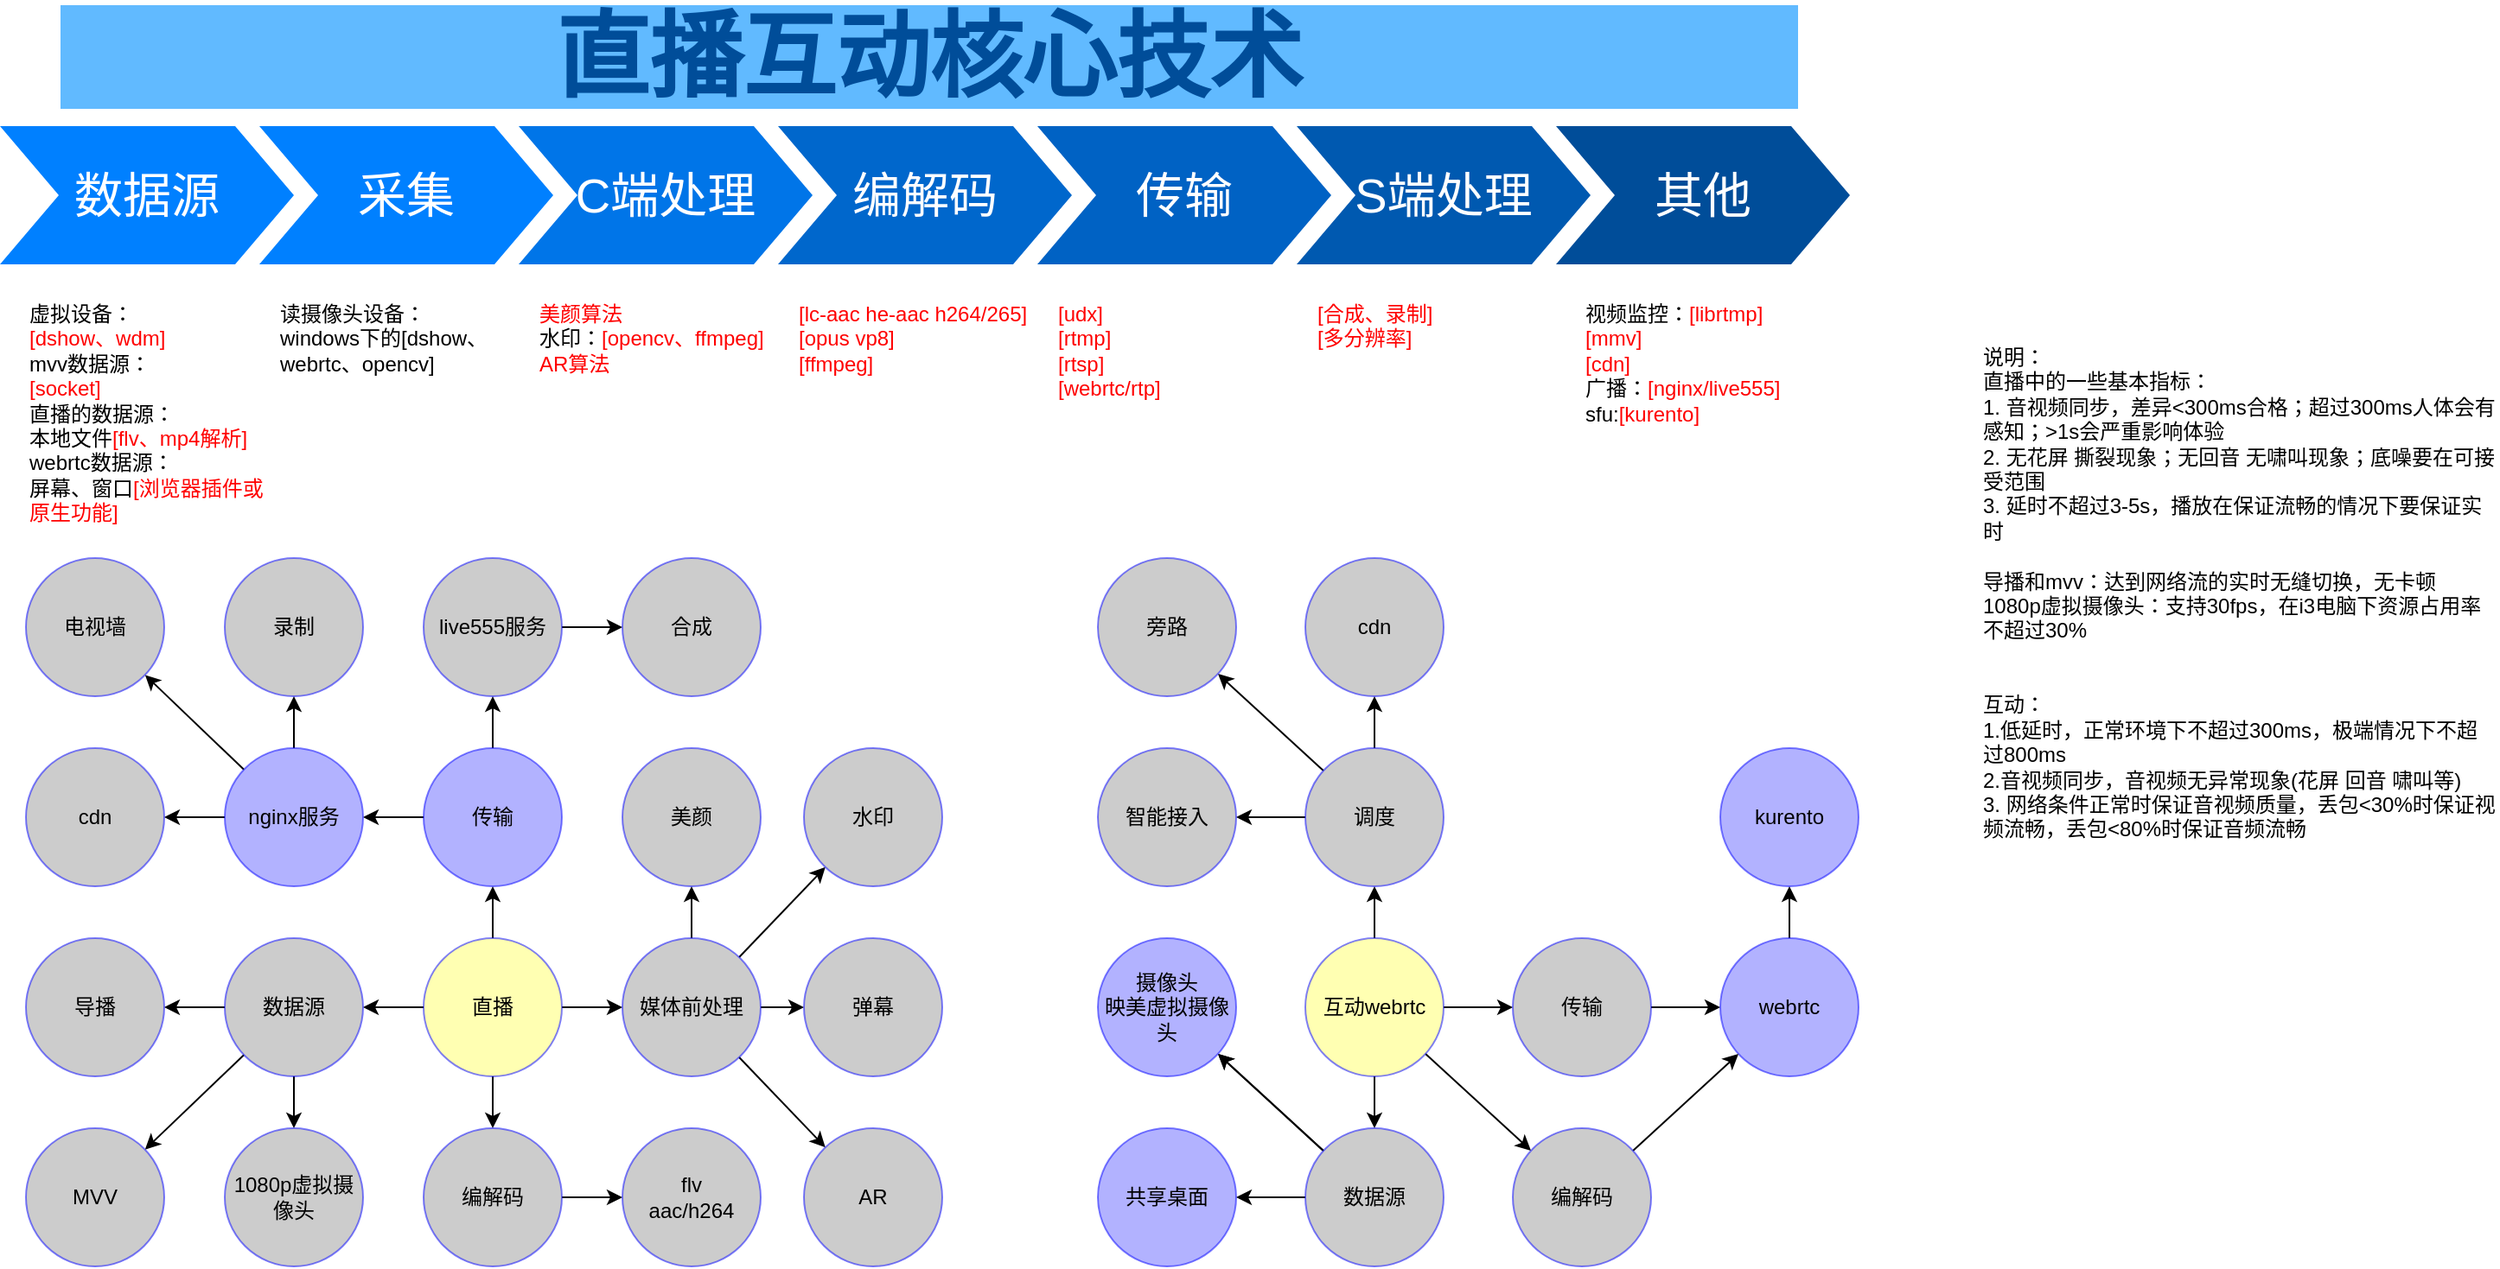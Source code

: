 <mxfile version="10.6.7" type="github"><diagram name="Page-1" id="d9b1e647-80fa-b4a2-5024-87a742678bcc"><mxGraphModel dx="1558" dy="662" grid="1" gridSize="10" guides="1" tooltips="1" connect="1" arrows="1" fold="1" page="1" pageScale="1" pageWidth="1100" pageHeight="850" background="#ffffff" math="0" shadow="0"><root><mxCell id="0"/><mxCell id="1" parent="0"/><mxCell id="57fe6abec08f04cb-1" value="采集" style="shape=step;whiteSpace=wrap;html=1;fontSize=28;fillColor=#0080FF;fontColor=#FFFFFF;strokeColor=none;" parent="1" vertex="1"><mxGeometry x="155" y="170" width="170" height="80" as="geometry"/></mxCell><mxCell id="57fe6abec08f04cb-2" value="C端处理" style="shape=step;whiteSpace=wrap;html=1;fontSize=28;fillColor=#0075E8;fontColor=#FFFFFF;strokeColor=none;" parent="1" vertex="1"><mxGeometry x="305" y="170" width="170" height="80" as="geometry"/></mxCell><mxCell id="57fe6abec08f04cb-3" value="编解码" style="shape=step;whiteSpace=wrap;html=1;fontSize=28;fillColor=#0067CC;fontColor=#FFFFFF;strokeColor=none;" parent="1" vertex="1"><mxGeometry x="455" y="170" width="170" height="80" as="geometry"/></mxCell><mxCell id="57fe6abec08f04cb-4" value="传输" style="shape=step;whiteSpace=wrap;html=1;fontSize=28;fillColor=#0062C4;fontColor=#FFFFFF;strokeColor=none;" parent="1" vertex="1"><mxGeometry x="605" y="170" width="170" height="80" as="geometry"/></mxCell><mxCell id="57fe6abec08f04cb-5" value="S端处理" style="shape=step;whiteSpace=wrap;html=1;fontSize=28;fillColor=#0059B0;fontColor=#FFFFFF;strokeColor=none;" parent="1" vertex="1"><mxGeometry x="755" y="170" width="170" height="80" as="geometry"/></mxCell><mxCell id="57fe6abec08f04cb-6" value="其他" style="shape=step;whiteSpace=wrap;html=1;fontSize=28;fillColor=#004D99;fontColor=#FFFFFF;strokeColor=none;" parent="1" vertex="1"><mxGeometry x="905" y="170" width="170" height="80" as="geometry"/></mxCell><mxCell id="57fe6abec08f04cb-7" value="&lt;span&gt;直播互动核心技术&lt;/span&gt;" style="text;html=1;strokeColor=none;fillColor=#61BAFF;align=center;verticalAlign=middle;whiteSpace=wrap;fontSize=54;fontStyle=1;fontColor=#004D99;" parent="1" vertex="1"><mxGeometry x="40" y="100" width="1005" height="60" as="geometry"/></mxCell><mxCell id="57fe6abec08f04cb-8" value="读摄像头设备：&lt;br&gt;windows下的[dshow、webrtc、opencv]&lt;font color=&quot;#ff0000&quot;&gt;&lt;br&gt;&lt;/font&gt;&lt;font color=&quot;#ff0000&quot;&gt;&lt;br&gt;&lt;/font&gt;" style="text;spacingTop=-5;fillColor=#ffffff;whiteSpace=wrap;html=1;align=left;fontSize=12;fontFamily=Helvetica;fillColor=none;strokeColor=none;" parent="1" vertex="1"><mxGeometry x="165" y="270" width="140" height="210" as="geometry"/></mxCell><mxCell id="57fe6abec08f04cb-9" value="&lt;font color=&quot;#ff0000&quot;&gt;美颜算法&lt;/font&gt;&lt;br&gt;水印：&lt;font color=&quot;#ff0000&quot;&gt;[opencv、ffmpeg]&lt;/font&gt;&lt;br&gt;&lt;font color=&quot;#ff0000&quot;&gt;AR算法&lt;/font&gt;&lt;br&gt;&lt;br&gt;&lt;br&gt;&lt;br&gt;&lt;br&gt;&lt;br&gt;" style="text;spacingTop=-5;fillColor=#ffffff;whiteSpace=wrap;html=1;align=left;fontSize=12;fontFamily=Helvetica;fillColor=none;strokeColor=none;" parent="1" vertex="1"><mxGeometry x="315" y="270" width="140" height="210" as="geometry"/></mxCell><mxCell id="57fe6abec08f04cb-10" value="&lt;font color=&quot;#ff0000&quot;&gt;[lc-aac he-aac h264/265]&lt;br&gt;[opus vp8]&lt;br&gt;[ffmpeg]&lt;/font&gt;&lt;br&gt;" style="text;spacingTop=-5;fillColor=#ffffff;whiteSpace=wrap;html=1;align=left;fontSize=12;fontFamily=Helvetica;fillColor=none;strokeColor=none;" parent="1" vertex="1"><mxGeometry x="465" y="270" width="140" height="210" as="geometry"/></mxCell><mxCell id="57fe6abec08f04cb-11" value="&lt;font color=&quot;#ff0000&quot;&gt;[udx]&lt;br&gt;[rtmp]&lt;br&gt;[rtsp]&lt;br&gt;[webrtc/rtp]&lt;/font&gt;&lt;br&gt;" style="text;spacingTop=-5;fillColor=#ffffff;whiteSpace=wrap;html=1;align=left;fontSize=12;fontFamily=Helvetica;fillColor=none;strokeColor=none;" parent="1" vertex="1"><mxGeometry x="615" y="270" width="140" height="210" as="geometry"/></mxCell><mxCell id="57fe6abec08f04cb-12" value="&lt;font color=&quot;#ff0000&quot;&gt;[合成、录制]&lt;br&gt;[多分辨率]&lt;/font&gt;&lt;br&gt;" style="text;spacingTop=-5;fillColor=#ffffff;whiteSpace=wrap;html=1;align=left;fontSize=12;fontFamily=Helvetica;fillColor=none;strokeColor=none;" parent="1" vertex="1"><mxGeometry x="765" y="270" width="140" height="210" as="geometry"/></mxCell><mxCell id="57fe6abec08f04cb-13" value="视频监控：&lt;font color=&quot;#ff0000&quot;&gt;[librtmp]&lt;br&gt;[mmv]&lt;br&gt;[cdn]&lt;br&gt;&lt;/font&gt;广播：&lt;font color=&quot;#ff0000&quot;&gt;[nginx/live555]&lt;/font&gt;&lt;br&gt;sfu:&lt;font color=&quot;#ff0000&quot;&gt;[kurento]&lt;/font&gt;&lt;br&gt;" style="text;spacingTop=-5;fillColor=#ffffff;whiteSpace=wrap;html=1;align=left;fontSize=12;fontFamily=Helvetica;fillColor=none;strokeColor=none;" parent="1" vertex="1"><mxGeometry x="920" y="270" width="140" height="210" as="geometry"/></mxCell><mxCell id="cftYcmUsIekW-gj1pgEN-3" value="数据源" style="shape=step;whiteSpace=wrap;html=1;fontSize=28;fillColor=#0080FF;fontColor=#FFFFFF;strokeColor=none;" parent="1" vertex="1"><mxGeometry x="5" y="170" width="170" height="80" as="geometry"/></mxCell><mxCell id="cftYcmUsIekW-gj1pgEN-4" value="虚拟设备：&lt;br&gt;&lt;font color=&quot;#ff0000&quot;&gt;[dshow、wdm]&lt;/font&gt;&lt;br&gt;mvv数据源：&lt;br&gt;&lt;font color=&quot;#ff0000&quot;&gt;[socket]&lt;/font&gt;&lt;br&gt;直播的数据源：&lt;br&gt;本地文件&lt;font color=&quot;#ff0000&quot;&gt;[flv、mp4解析]&lt;/font&gt;&lt;br&gt;webrtc数据源：&lt;br&gt;屏幕、窗口&lt;font color=&quot;#ff0000&quot;&gt;[浏览器插件或原生功能]&lt;/font&gt;&lt;br&gt;&lt;br&gt;&lt;br&gt;" style="text;spacingTop=-5;fillColor=#ffffff;whiteSpace=wrap;html=1;align=left;fontSize=12;fontFamily=Helvetica;fillColor=none;strokeColor=none;" parent="1" vertex="1"><mxGeometry x="20" y="270" width="140" height="210" as="geometry"/></mxCell><mxCell id="gKUl0aOFN743gMQYFfyi-2" value="" style="rounded=0;orthogonalLoop=1;jettySize=auto;html=1;" edge="1" parent="1" source="cftYcmUsIekW-gj1pgEN-7" target="gKUl0aOFN743gMQYFfyi-1"><mxGeometry relative="1" as="geometry"/></mxCell><mxCell id="gKUl0aOFN743gMQYFfyi-4" value="" style="rounded=0;orthogonalLoop=1;jettySize=auto;html=1;" edge="1" parent="1" source="cftYcmUsIekW-gj1pgEN-7" target="gKUl0aOFN743gMQYFfyi-3"><mxGeometry relative="1" as="geometry"/></mxCell><mxCell id="gKUl0aOFN743gMQYFfyi-13" value="" style="edgeStyle=none;rounded=0;orthogonalLoop=1;jettySize=auto;html=1;" edge="1" parent="1" source="cftYcmUsIekW-gj1pgEN-7" target="gKUl0aOFN743gMQYFfyi-12"><mxGeometry relative="1" as="geometry"/></mxCell><mxCell id="gKUl0aOFN743gMQYFfyi-23" value="" style="edgeStyle=none;rounded=0;orthogonalLoop=1;jettySize=auto;html=1;" edge="1" parent="1" source="cftYcmUsIekW-gj1pgEN-7" target="gKUl0aOFN743gMQYFfyi-22"><mxGeometry relative="1" as="geometry"/></mxCell><mxCell id="cftYcmUsIekW-gj1pgEN-7" value="直播" style="ellipse;whiteSpace=wrap;html=1;aspect=fixed;strokeColor=#0000FF;fillColor=#FFFF66;opacity=50;align=center;" parent="1" vertex="1"><mxGeometry x="250" y="640" width="80" height="80" as="geometry"/></mxCell><mxCell id="gKUl0aOFN743gMQYFfyi-25" value="" style="edgeStyle=none;rounded=0;orthogonalLoop=1;jettySize=auto;html=1;" edge="1" parent="1" source="gKUl0aOFN743gMQYFfyi-22" target="gKUl0aOFN743gMQYFfyi-24"><mxGeometry relative="1" as="geometry"/></mxCell><mxCell id="gKUl0aOFN743gMQYFfyi-27" value="" style="edgeStyle=none;rounded=0;orthogonalLoop=1;jettySize=auto;html=1;" edge="1" parent="1" source="gKUl0aOFN743gMQYFfyi-22" target="gKUl0aOFN743gMQYFfyi-26"><mxGeometry relative="1" as="geometry"/></mxCell><mxCell id="gKUl0aOFN743gMQYFfyi-22" value="传输" style="ellipse;whiteSpace=wrap;html=1;aspect=fixed;strokeColor=#0000FF;fillColor=#6666FF;opacity=50;align=center;" vertex="1" parent="1"><mxGeometry x="250" y="530" width="80" height="80" as="geometry"/></mxCell><mxCell id="gKUl0aOFN743gMQYFfyi-35" value="" style="edgeStyle=none;rounded=0;orthogonalLoop=1;jettySize=auto;html=1;" edge="1" parent="1" source="gKUl0aOFN743gMQYFfyi-26" target="gKUl0aOFN743gMQYFfyi-34"><mxGeometry relative="1" as="geometry"/></mxCell><mxCell id="gKUl0aOFN743gMQYFfyi-26" value="live555服务" style="ellipse;whiteSpace=wrap;html=1;aspect=fixed;strokeColor=#0000FF;fillColor=#999999;opacity=50;align=center;" vertex="1" parent="1"><mxGeometry x="250" y="420" width="80" height="80" as="geometry"/></mxCell><mxCell id="gKUl0aOFN743gMQYFfyi-34" value="合成" style="ellipse;whiteSpace=wrap;html=1;aspect=fixed;strokeColor=#0000FF;fillColor=#999999;opacity=50;align=center;" vertex="1" parent="1"><mxGeometry x="365" y="420" width="80" height="80" as="geometry"/></mxCell><mxCell id="gKUl0aOFN743gMQYFfyi-33" value="" style="edgeStyle=none;rounded=0;orthogonalLoop=1;jettySize=auto;html=1;" edge="1" parent="1" source="gKUl0aOFN743gMQYFfyi-24" target="gKUl0aOFN743gMQYFfyi-32"><mxGeometry relative="1" as="geometry"/></mxCell><mxCell id="gKUl0aOFN743gMQYFfyi-36" style="edgeStyle=none;rounded=0;orthogonalLoop=1;jettySize=auto;html=1;" edge="1" parent="1" source="gKUl0aOFN743gMQYFfyi-24" target="cftYcmUsIekW-gj1pgEN-8"><mxGeometry relative="1" as="geometry"/></mxCell><mxCell id="gKUl0aOFN743gMQYFfyi-58" value="" style="edgeStyle=none;rounded=0;orthogonalLoop=1;jettySize=auto;html=1;" edge="1" parent="1" source="gKUl0aOFN743gMQYFfyi-24" target="gKUl0aOFN743gMQYFfyi-57"><mxGeometry relative="1" as="geometry"/></mxCell><mxCell id="gKUl0aOFN743gMQYFfyi-24" value="nginx服务" style="ellipse;whiteSpace=wrap;html=1;aspect=fixed;strokeColor=#0000FF;fillColor=#6666FF;opacity=50;align=center;" vertex="1" parent="1"><mxGeometry x="135" y="530" width="80" height="80" as="geometry"/></mxCell><mxCell id="gKUl0aOFN743gMQYFfyi-57" value="cdn" style="ellipse;whiteSpace=wrap;html=1;aspect=fixed;strokeColor=#0000FF;fillColor=#999999;opacity=50;align=center;" vertex="1" parent="1"><mxGeometry x="20" y="530" width="80" height="80" as="geometry"/></mxCell><mxCell id="gKUl0aOFN743gMQYFfyi-32" value="录制" style="ellipse;whiteSpace=wrap;html=1;aspect=fixed;strokeColor=#0000FF;fillColor=#999999;opacity=50;align=center;" vertex="1" parent="1"><mxGeometry x="135" y="420" width="80" height="80" as="geometry"/></mxCell><mxCell id="gKUl0aOFN743gMQYFfyi-15" value="" style="edgeStyle=none;rounded=0;orthogonalLoop=1;jettySize=auto;html=1;" edge="1" parent="1" source="gKUl0aOFN743gMQYFfyi-12" target="gKUl0aOFN743gMQYFfyi-14"><mxGeometry relative="1" as="geometry"/></mxCell><mxCell id="gKUl0aOFN743gMQYFfyi-17" value="" style="edgeStyle=none;rounded=0;orthogonalLoop=1;jettySize=auto;html=1;" edge="1" parent="1" source="gKUl0aOFN743gMQYFfyi-12" target="gKUl0aOFN743gMQYFfyi-16"><mxGeometry relative="1" as="geometry"/></mxCell><mxCell id="gKUl0aOFN743gMQYFfyi-19" value="" style="edgeStyle=none;rounded=0;orthogonalLoop=1;jettySize=auto;html=1;" edge="1" parent="1" source="gKUl0aOFN743gMQYFfyi-12" target="gKUl0aOFN743gMQYFfyi-18"><mxGeometry relative="1" as="geometry"/></mxCell><mxCell id="gKUl0aOFN743gMQYFfyi-38" value="" style="edgeStyle=none;rounded=0;orthogonalLoop=1;jettySize=auto;html=1;" edge="1" parent="1" source="gKUl0aOFN743gMQYFfyi-12" target="gKUl0aOFN743gMQYFfyi-37"><mxGeometry relative="1" as="geometry"/></mxCell><mxCell id="gKUl0aOFN743gMQYFfyi-12" value="媒体前处理" style="ellipse;whiteSpace=wrap;html=1;aspect=fixed;strokeColor=#0000FF;fillColor=#999999;opacity=50;align=center;" vertex="1" parent="1"><mxGeometry x="365" y="640" width="80" height="80" as="geometry"/></mxCell><mxCell id="gKUl0aOFN743gMQYFfyi-37" value="AR" style="ellipse;whiteSpace=wrap;html=1;aspect=fixed;strokeColor=#0000FF;fillColor=#999999;opacity=50;align=center;" vertex="1" parent="1"><mxGeometry x="470" y="750" width="80" height="80" as="geometry"/></mxCell><mxCell id="gKUl0aOFN743gMQYFfyi-18" value="弹幕" style="ellipse;whiteSpace=wrap;html=1;aspect=fixed;strokeColor=#0000FF;fillColor=#999999;opacity=50;align=center;" vertex="1" parent="1"><mxGeometry x="470" y="640" width="80" height="80" as="geometry"/></mxCell><mxCell id="gKUl0aOFN743gMQYFfyi-16" value="水印" style="ellipse;whiteSpace=wrap;html=1;aspect=fixed;strokeColor=#0000FF;fillColor=#999999;opacity=50;align=center;" vertex="1" parent="1"><mxGeometry x="470" y="530" width="80" height="80" as="geometry"/></mxCell><mxCell id="gKUl0aOFN743gMQYFfyi-14" value="美颜" style="ellipse;whiteSpace=wrap;html=1;aspect=fixed;strokeColor=#0000FF;fillColor=#999999;opacity=50;align=center;" vertex="1" parent="1"><mxGeometry x="365" y="530" width="80" height="80" as="geometry"/></mxCell><mxCell id="gKUl0aOFN743gMQYFfyi-21" value="" style="edgeStyle=none;rounded=0;orthogonalLoop=1;jettySize=auto;html=1;" edge="1" parent="1" source="gKUl0aOFN743gMQYFfyi-3" target="gKUl0aOFN743gMQYFfyi-20"><mxGeometry relative="1" as="geometry"/></mxCell><mxCell id="gKUl0aOFN743gMQYFfyi-3" value="编解码" style="ellipse;whiteSpace=wrap;html=1;aspect=fixed;strokeColor=#0000FF;fillColor=#999999;opacity=50;align=center;" vertex="1" parent="1"><mxGeometry x="250" y="750" width="80" height="80" as="geometry"/></mxCell><mxCell id="gKUl0aOFN743gMQYFfyi-20" value="flv&lt;br&gt;aac/h264" style="ellipse;whiteSpace=wrap;html=1;aspect=fixed;strokeColor=#0000FF;fillColor=#999999;opacity=50;align=center;" vertex="1" parent="1"><mxGeometry x="365" y="750" width="80" height="80" as="geometry"/></mxCell><mxCell id="gKUl0aOFN743gMQYFfyi-8" value="" style="edgeStyle=none;rounded=0;orthogonalLoop=1;jettySize=auto;html=1;" edge="1" parent="1" source="gKUl0aOFN743gMQYFfyi-1" target="gKUl0aOFN743gMQYFfyi-7"><mxGeometry relative="1" as="geometry"><mxPoint x="365.479" y="1129.793" as="targetPoint"/></mxGeometry></mxCell><mxCell id="gKUl0aOFN743gMQYFfyi-10" style="edgeStyle=none;rounded=0;orthogonalLoop=1;jettySize=auto;html=1;" edge="1" parent="1" source="gKUl0aOFN743gMQYFfyi-1" target="gKUl0aOFN743gMQYFfyi-9"><mxGeometry relative="1" as="geometry"><mxPoint x="178.158" y="1110.841" as="targetPoint"/></mxGeometry></mxCell><mxCell id="gKUl0aOFN743gMQYFfyi-11" style="edgeStyle=none;rounded=0;orthogonalLoop=1;jettySize=auto;html=1;" edge="1" parent="1" source="gKUl0aOFN743gMQYFfyi-1" target="cftYcmUsIekW-gj1pgEN-10"><mxGeometry relative="1" as="geometry"><mxPoint x="261.0" y="1118.0" as="targetPoint"/></mxGeometry></mxCell><mxCell id="gKUl0aOFN743gMQYFfyi-1" value="数据源&lt;br&gt;" style="ellipse;whiteSpace=wrap;html=1;aspect=fixed;strokeColor=#0000FF;fillColor=#999999;opacity=50;align=center;" vertex="1" parent="1"><mxGeometry x="135" y="640" width="80" height="80" as="geometry"/></mxCell><mxCell id="gKUl0aOFN743gMQYFfyi-7" value="1080p虚拟摄像头&lt;br&gt;" style="ellipse;whiteSpace=wrap;html=1;aspect=fixed;strokeColor=#0000FF;fillColor=#999999;opacity=50;align=center;" vertex="1" parent="1"><mxGeometry x="135" y="750" width="80" height="80" as="geometry"/></mxCell><mxCell id="cftYcmUsIekW-gj1pgEN-8" value="电视墙" style="ellipse;whiteSpace=wrap;html=1;aspect=fixed;strokeColor=#0000FF;fillColor=#999999;opacity=50;align=center;" parent="1" vertex="1"><mxGeometry x="20" y="420" width="80" height="80" as="geometry"/></mxCell><mxCell id="gKUl0aOFN743gMQYFfyi-40" value="" style="edgeStyle=none;rounded=0;orthogonalLoop=1;jettySize=auto;html=1;" edge="1" parent="1" source="cftYcmUsIekW-gj1pgEN-9" target="gKUl0aOFN743gMQYFfyi-39"><mxGeometry relative="1" as="geometry"/></mxCell><mxCell id="gKUl0aOFN743gMQYFfyi-47" value="" style="edgeStyle=none;rounded=0;orthogonalLoop=1;jettySize=auto;html=1;" edge="1" parent="1" source="cftYcmUsIekW-gj1pgEN-9" target="gKUl0aOFN743gMQYFfyi-46"><mxGeometry relative="1" as="geometry"/></mxCell><mxCell id="gKUl0aOFN743gMQYFfyi-49" value="" style="edgeStyle=none;rounded=0;orthogonalLoop=1;jettySize=auto;html=1;" edge="1" parent="1" source="cftYcmUsIekW-gj1pgEN-9" target="gKUl0aOFN743gMQYFfyi-48"><mxGeometry relative="1" as="geometry"/></mxCell><mxCell id="gKUl0aOFN743gMQYFfyi-56" value="" style="edgeStyle=none;rounded=0;orthogonalLoop=1;jettySize=auto;html=1;" edge="1" parent="1" source="cftYcmUsIekW-gj1pgEN-9" target="gKUl0aOFN743gMQYFfyi-55"><mxGeometry relative="1" as="geometry"/></mxCell><mxCell id="cftYcmUsIekW-gj1pgEN-9" value="互动webrtc" style="ellipse;whiteSpace=wrap;html=1;aspect=fixed;strokeColor=#0000FF;fillColor=#FFFF66;opacity=50;align=center;" parent="1" vertex="1"><mxGeometry x="760" y="640" width="80" height="80" as="geometry"/></mxCell><mxCell id="gKUl0aOFN743gMQYFfyi-60" value="" style="edgeStyle=none;rounded=0;orthogonalLoop=1;jettySize=auto;html=1;" edge="1" parent="1" source="gKUl0aOFN743gMQYFfyi-55" target="gKUl0aOFN743gMQYFfyi-59"><mxGeometry relative="1" as="geometry"/></mxCell><mxCell id="gKUl0aOFN743gMQYFfyi-62" value="" style="edgeStyle=none;rounded=0;orthogonalLoop=1;jettySize=auto;html=1;" edge="1" parent="1" source="gKUl0aOFN743gMQYFfyi-55" target="gKUl0aOFN743gMQYFfyi-61"><mxGeometry relative="1" as="geometry"/></mxCell><mxCell id="gKUl0aOFN743gMQYFfyi-64" value="" style="edgeStyle=none;rounded=0;orthogonalLoop=1;jettySize=auto;html=1;" edge="1" parent="1" source="gKUl0aOFN743gMQYFfyi-55" target="gKUl0aOFN743gMQYFfyi-63"><mxGeometry relative="1" as="geometry"/></mxCell><mxCell id="gKUl0aOFN743gMQYFfyi-55" value="调度" style="ellipse;whiteSpace=wrap;html=1;aspect=fixed;strokeColor=#0000FF;fillColor=#999999;opacity=50;align=center;" vertex="1" parent="1"><mxGeometry x="760" y="530" width="80" height="80" as="geometry"/></mxCell><mxCell id="gKUl0aOFN743gMQYFfyi-63" value="智能接入" style="ellipse;whiteSpace=wrap;html=1;aspect=fixed;strokeColor=#0000FF;fillColor=#999999;opacity=50;align=center;" vertex="1" parent="1"><mxGeometry x="640" y="530" width="80" height="80" as="geometry"/></mxCell><mxCell id="gKUl0aOFN743gMQYFfyi-61" value="旁路" style="ellipse;whiteSpace=wrap;html=1;aspect=fixed;strokeColor=#0000FF;fillColor=#999999;opacity=50;align=center;" vertex="1" parent="1"><mxGeometry x="640" y="420" width="80" height="80" as="geometry"/></mxCell><mxCell id="gKUl0aOFN743gMQYFfyi-59" value="cdn" style="ellipse;whiteSpace=wrap;html=1;aspect=fixed;strokeColor=#0000FF;fillColor=#999999;opacity=50;align=center;" vertex="1" parent="1"><mxGeometry x="760" y="420" width="80" height="80" as="geometry"/></mxCell><mxCell id="gKUl0aOFN743gMQYFfyi-51" value="" style="edgeStyle=none;rounded=0;orthogonalLoop=1;jettySize=auto;html=1;" edge="1" parent="1" source="gKUl0aOFN743gMQYFfyi-48" target="gKUl0aOFN743gMQYFfyi-50"><mxGeometry relative="1" as="geometry"/></mxCell><mxCell id="gKUl0aOFN743gMQYFfyi-48" value="传输" style="ellipse;whiteSpace=wrap;html=1;aspect=fixed;strokeColor=#0000FF;fillColor=#999999;opacity=50;align=center;" vertex="1" parent="1"><mxGeometry x="880" y="640" width="80" height="80" as="geometry"/></mxCell><mxCell id="gKUl0aOFN743gMQYFfyi-54" value="" style="edgeStyle=none;rounded=0;orthogonalLoop=1;jettySize=auto;html=1;" edge="1" parent="1" source="gKUl0aOFN743gMQYFfyi-50" target="gKUl0aOFN743gMQYFfyi-53"><mxGeometry relative="1" as="geometry"/></mxCell><mxCell id="gKUl0aOFN743gMQYFfyi-50" value="webrtc" style="ellipse;whiteSpace=wrap;html=1;aspect=fixed;strokeColor=#0000FF;fillColor=#6666FF;opacity=50;align=center;" vertex="1" parent="1"><mxGeometry x="1000" y="640" width="80" height="80" as="geometry"/></mxCell><mxCell id="gKUl0aOFN743gMQYFfyi-53" value="kurento" style="ellipse;whiteSpace=wrap;html=1;aspect=fixed;strokeColor=#0000FF;fillColor=#6666FF;opacity=50;align=center;" vertex="1" parent="1"><mxGeometry x="1000" y="530" width="80" height="80" as="geometry"/></mxCell><mxCell id="gKUl0aOFN743gMQYFfyi-52" style="edgeStyle=none;rounded=0;orthogonalLoop=1;jettySize=auto;html=1;" edge="1" parent="1" source="gKUl0aOFN743gMQYFfyi-46" target="gKUl0aOFN743gMQYFfyi-50"><mxGeometry relative="1" as="geometry"/></mxCell><mxCell id="gKUl0aOFN743gMQYFfyi-46" value="编解码" style="ellipse;whiteSpace=wrap;html=1;aspect=fixed;strokeColor=#0000FF;fillColor=#999999;opacity=50;align=center;" vertex="1" parent="1"><mxGeometry x="880" y="750" width="80" height="80" as="geometry"/></mxCell><mxCell id="gKUl0aOFN743gMQYFfyi-42" value="" style="edgeStyle=none;rounded=0;orthogonalLoop=1;jettySize=auto;html=1;" edge="1" parent="1" source="gKUl0aOFN743gMQYFfyi-39" target="gKUl0aOFN743gMQYFfyi-41"><mxGeometry relative="1" as="geometry"/></mxCell><mxCell id="gKUl0aOFN743gMQYFfyi-43" value="" style="edgeStyle=none;rounded=0;orthogonalLoop=1;jettySize=auto;html=1;" edge="1" parent="1" source="gKUl0aOFN743gMQYFfyi-39" target="gKUl0aOFN743gMQYFfyi-41"><mxGeometry relative="1" as="geometry"/></mxCell><mxCell id="gKUl0aOFN743gMQYFfyi-45" value="" style="edgeStyle=none;rounded=0;orthogonalLoop=1;jettySize=auto;html=1;" edge="1" parent="1" source="gKUl0aOFN743gMQYFfyi-39" target="gKUl0aOFN743gMQYFfyi-44"><mxGeometry relative="1" as="geometry"/></mxCell><mxCell id="gKUl0aOFN743gMQYFfyi-39" value="数据源" style="ellipse;whiteSpace=wrap;html=1;aspect=fixed;strokeColor=#0000FF;fillColor=#999999;opacity=50;align=center;" vertex="1" parent="1"><mxGeometry x="760" y="750" width="80" height="80" as="geometry"/></mxCell><mxCell id="gKUl0aOFN743gMQYFfyi-44" value="共享桌面" style="ellipse;whiteSpace=wrap;html=1;aspect=fixed;strokeColor=#0000FF;fillColor=#6666FF;opacity=50;align=center;" vertex="1" parent="1"><mxGeometry x="640" y="750" width="80" height="80" as="geometry"/></mxCell><mxCell id="gKUl0aOFN743gMQYFfyi-41" value="摄像头&lt;br&gt;映美虚拟摄像头&lt;br&gt;" style="ellipse;whiteSpace=wrap;html=1;aspect=fixed;strokeColor=#0000FF;fillColor=#6666FF;opacity=50;align=center;" vertex="1" parent="1"><mxGeometry x="640" y="640" width="80" height="80" as="geometry"/></mxCell><mxCell id="cftYcmUsIekW-gj1pgEN-10" value="导播" style="ellipse;whiteSpace=wrap;html=1;aspect=fixed;strokeColor=#0000FF;fillColor=#999999;opacity=50;align=center;" parent="1" vertex="1"><mxGeometry x="20" y="640" width="80" height="80" as="geometry"/></mxCell><mxCell id="gKUl0aOFN743gMQYFfyi-9" value="MVV" style="ellipse;whiteSpace=wrap;html=1;aspect=fixed;strokeColor=#0000FF;fillColor=#999999;opacity=50;align=center;" vertex="1" parent="1"><mxGeometry x="20" y="750" width="80" height="80" as="geometry"/></mxCell><mxCell id="gKUl0aOFN743gMQYFfyi-65" value="说明：&lt;br&gt;直播中的一些基本指标：&lt;br&gt;1. 音视频同步，差异&amp;lt;300ms合格；超过300ms人体会有感知；&amp;gt;1s会严重影响体验&lt;br&gt;2. 无花屏 撕裂现象；无回音 无啸叫现象；底噪要在可接受范围&lt;br&gt;3. 延时不超过3-5s，播放在保证流畅的情况下要保证实时&lt;br&gt;&lt;br&gt;导播和mvv：达到网络流的实时无缝切换，无卡顿&lt;br&gt;1080p虚拟摄像头：支持30fps，在i3电脑下资源占用率不超过30%&lt;br&gt;&lt;br&gt;&lt;br&gt;互动：&lt;br&gt;1.低延时，正常环境下不超过300ms，极端情况下不超过800ms&lt;br&gt;2.音视频同步，音视频无异常现象(花屏 回音 啸叫等)&lt;br&gt;3. 网络条件正常时保证音视频质量，丢包&amp;lt;30%时保证视频流畅，丢包&amp;lt;80%时保证音频流畅&lt;br&gt;&lt;br&gt;" style="text;html=1;strokeColor=none;fillColor=none;align=left;verticalAlign=top;whiteSpace=wrap;rounded=0;" vertex="1" parent="1"><mxGeometry x="1150" y="290" width="300" height="320" as="geometry"/></mxCell></root></mxGraphModel></diagram></mxfile>